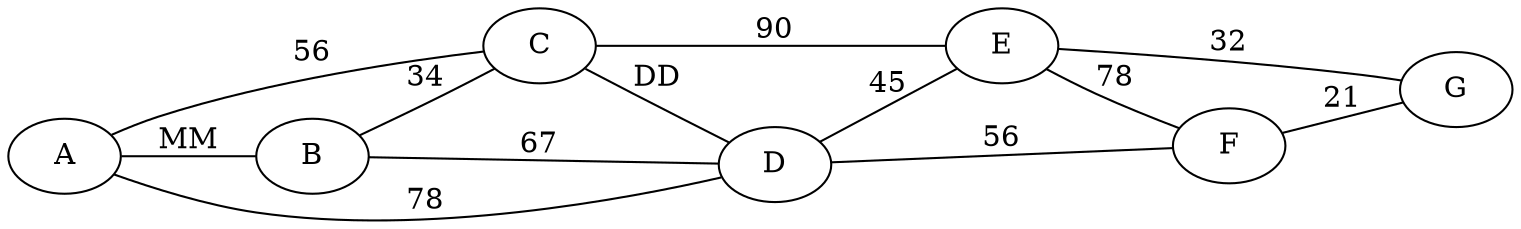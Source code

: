 graph{
    rankdir = "LR"
    A -- B [label = "MM"]
    A -- C [label = 56]
    A -- D [label = 78]
    B -- C [label = 34]
    B -- D [label = 67]
    C -- D [label = "DD"]
    C -- E [label = 90]
    D -- E [label = 45]
    D -- F [label = 56]
    E -- F [label = 78]
    E -- G [label = 32]
    F -- G [label = 21]

}